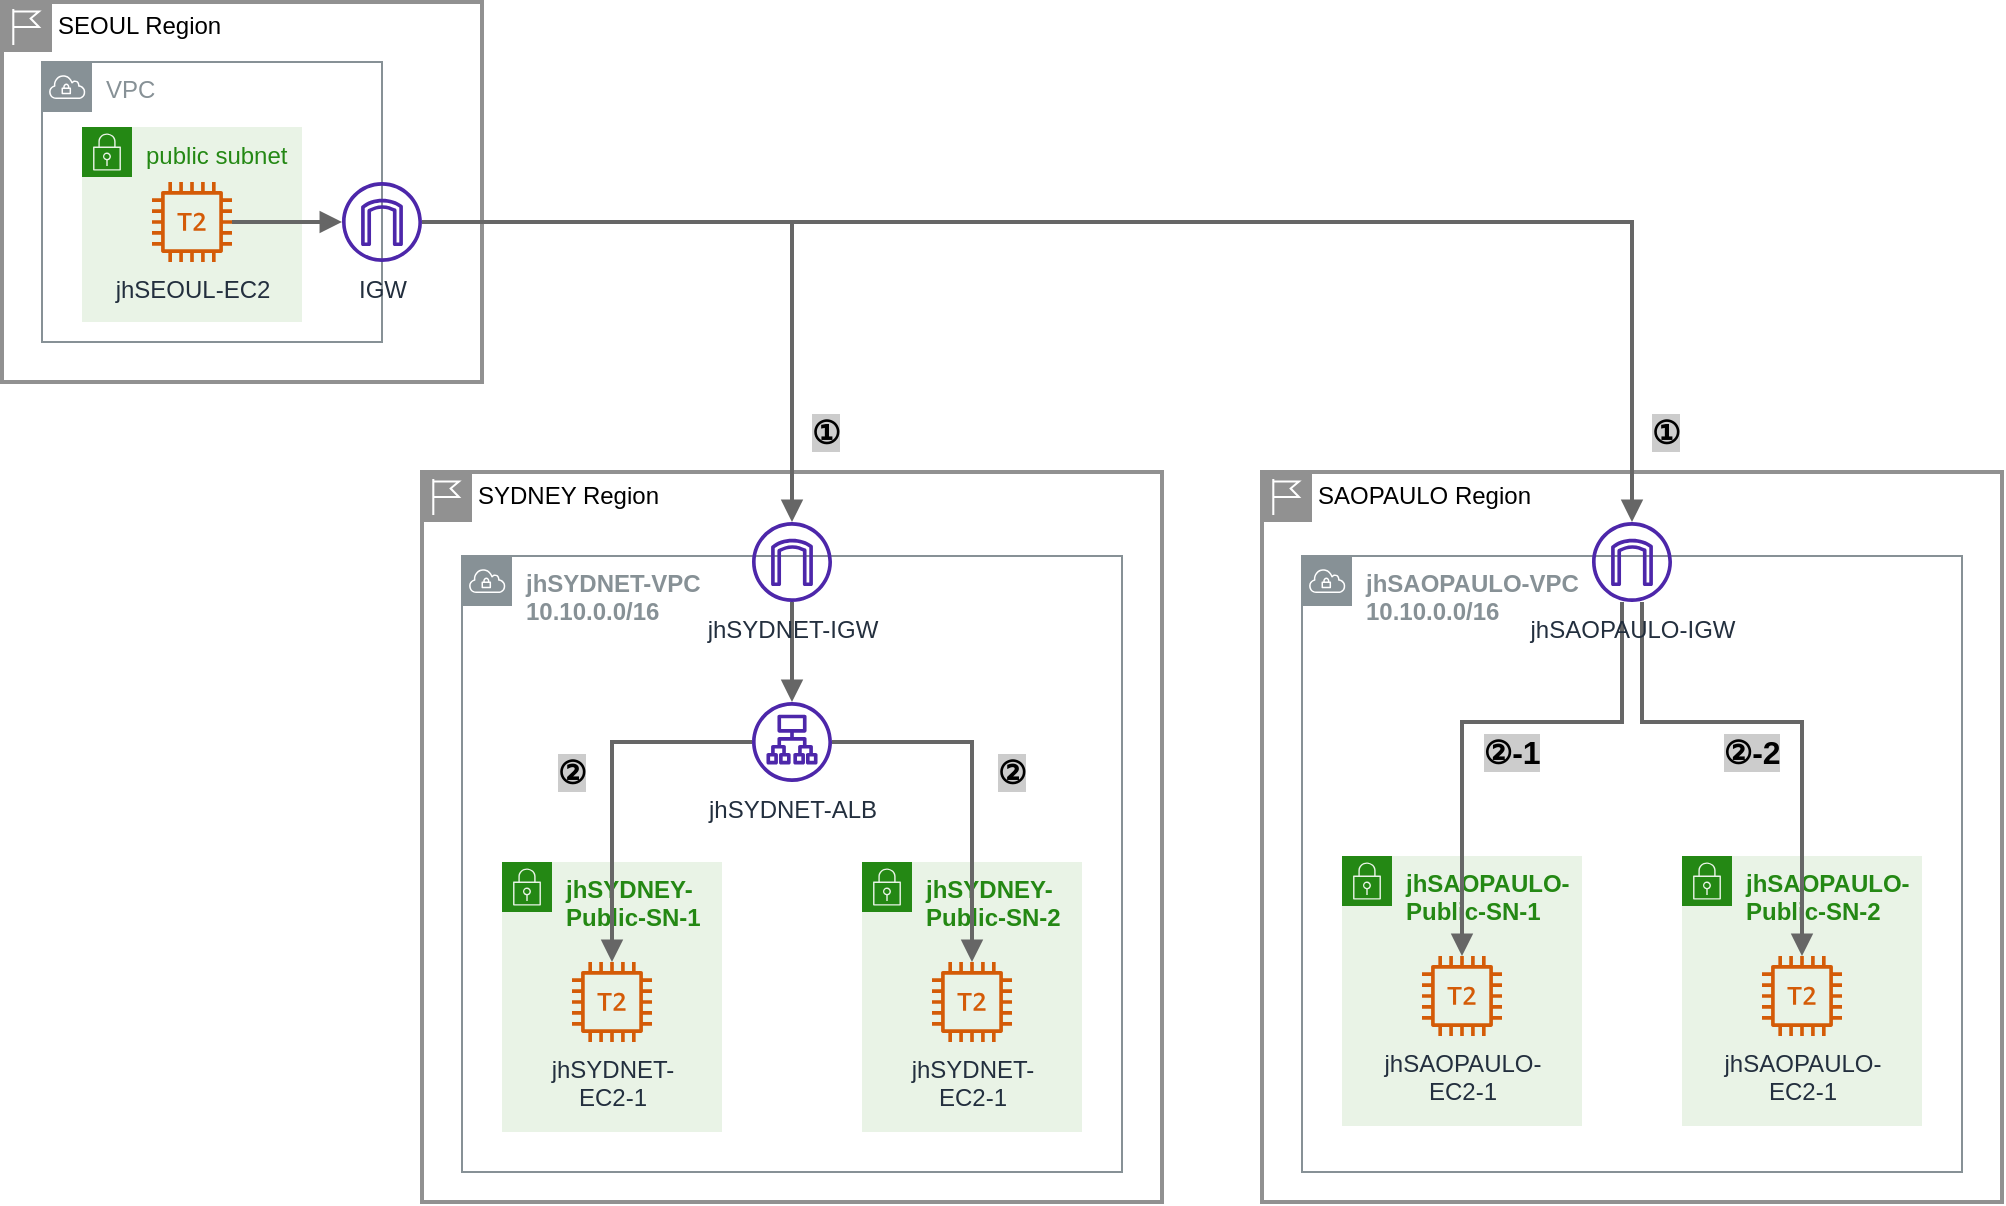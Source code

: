 <mxfile version="20.6.2" type="device"><diagram id="9LgRRo5xn6w2Pe5iogDy" name="페이지-1"><mxGraphModel dx="1106" dy="892" grid="1" gridSize="10" guides="1" tooltips="1" connect="1" arrows="1" fold="1" page="1" pageScale="1" pageWidth="827" pageHeight="1169" math="0" shadow="0"><root><mxCell id="0"/><mxCell id="1" parent="0"/><mxCell id="WRNTQnTr-wmCQ1h58Oo8-1" value="SYDNEY Region" style="shape=mxgraph.ibm.box;prType=region;fontStyle=0;verticalAlign=top;align=left;spacingLeft=32;spacingTop=4;fillColor=none;rounded=0;whiteSpace=wrap;html=1;strokeColor=#919191;strokeWidth=2;dashed=0;container=1;spacing=-4;collapsible=0;expand=0;recursiveResize=0;" parent="1" vertex="1"><mxGeometry x="220" y="375" width="370" height="365" as="geometry"/></mxCell><mxCell id="WRNTQnTr-wmCQ1h58Oo8-2" value="&lt;b&gt;jhSYDNET-VPC&lt;br&gt;10.10.0.0/16&lt;/b&gt;" style="sketch=0;outlineConnect=0;gradientColor=none;html=1;whiteSpace=wrap;fontSize=12;fontStyle=0;shape=mxgraph.aws4.group;grIcon=mxgraph.aws4.group_vpc;strokeColor=#879196;fillColor=none;verticalAlign=top;align=left;spacingLeft=30;fontColor=#879196;dashed=0;" parent="WRNTQnTr-wmCQ1h58Oo8-1" vertex="1"><mxGeometry x="20" y="42" width="330" height="308" as="geometry"/></mxCell><mxCell id="WRNTQnTr-wmCQ1h58Oo8-3" value="&lt;b&gt;jhSYDNEY-Public-SN-1&lt;/b&gt;" style="points=[[0,0],[0.25,0],[0.5,0],[0.75,0],[1,0],[1,0.25],[1,0.5],[1,0.75],[1,1],[0.75,1],[0.5,1],[0.25,1],[0,1],[0,0.75],[0,0.5],[0,0.25]];outlineConnect=0;gradientColor=none;html=1;whiteSpace=wrap;fontSize=12;fontStyle=0;container=1;pointerEvents=0;collapsible=0;recursiveResize=0;shape=mxgraph.aws4.group;grIcon=mxgraph.aws4.group_security_group;grStroke=0;strokeColor=#248814;fillColor=#E9F3E6;verticalAlign=top;align=left;spacingLeft=30;fontColor=#248814;dashed=0;" parent="WRNTQnTr-wmCQ1h58Oo8-1" vertex="1"><mxGeometry x="40" y="195" width="110" height="135" as="geometry"/></mxCell><mxCell id="WRNTQnTr-wmCQ1h58Oo8-4" value="jhSYDNET-&lt;br&gt;EC2-1" style="sketch=0;outlineConnect=0;fontColor=#232F3E;gradientColor=none;fillColor=#D45B07;strokeColor=none;dashed=0;verticalLabelPosition=bottom;verticalAlign=top;align=center;html=1;fontSize=12;fontStyle=0;aspect=fixed;pointerEvents=1;shape=mxgraph.aws4.t2_instance;" parent="WRNTQnTr-wmCQ1h58Oo8-3" vertex="1"><mxGeometry x="35" y="50" width="40" height="40" as="geometry"/></mxCell><mxCell id="WRNTQnTr-wmCQ1h58Oo8-5" value="&lt;b&gt;jhSYDNEY-Public-SN-2&lt;/b&gt;" style="points=[[0,0],[0.25,0],[0.5,0],[0.75,0],[1,0],[1,0.25],[1,0.5],[1,0.75],[1,1],[0.75,1],[0.5,1],[0.25,1],[0,1],[0,0.75],[0,0.5],[0,0.25]];outlineConnect=0;gradientColor=none;html=1;whiteSpace=wrap;fontSize=12;fontStyle=0;container=1;pointerEvents=0;collapsible=0;recursiveResize=0;shape=mxgraph.aws4.group;grIcon=mxgraph.aws4.group_security_group;grStroke=0;strokeColor=#248814;fillColor=#E9F3E6;verticalAlign=top;align=left;spacingLeft=30;fontColor=#248814;dashed=0;" parent="WRNTQnTr-wmCQ1h58Oo8-1" vertex="1"><mxGeometry x="220" y="195" width="110" height="135" as="geometry"/></mxCell><mxCell id="WRNTQnTr-wmCQ1h58Oo8-6" value="jhSYDNET-&lt;br&gt;EC2-1" style="sketch=0;outlineConnect=0;fontColor=#232F3E;gradientColor=none;fillColor=#D45B07;strokeColor=none;dashed=0;verticalLabelPosition=bottom;verticalAlign=top;align=center;html=1;fontSize=12;fontStyle=0;aspect=fixed;pointerEvents=1;shape=mxgraph.aws4.t2_instance;" parent="WRNTQnTr-wmCQ1h58Oo8-5" vertex="1"><mxGeometry x="35" y="50" width="40" height="40" as="geometry"/></mxCell><mxCell id="WRNTQnTr-wmCQ1h58Oo8-7" style="edgeStyle=orthogonalEdgeStyle;rounded=0;orthogonalLoop=1;jettySize=auto;html=1;endArrow=block;endFill=1;strokeWidth=2;fillColor=#f5f5f5;strokeColor=#666666;" parent="WRNTQnTr-wmCQ1h58Oo8-1" source="WRNTQnTr-wmCQ1h58Oo8-8" target="WRNTQnTr-wmCQ1h58Oo8-11" edge="1"><mxGeometry relative="1" as="geometry"/></mxCell><mxCell id="WRNTQnTr-wmCQ1h58Oo8-8" value="jhSYDNET-IGW" style="sketch=0;outlineConnect=0;fontColor=#232F3E;gradientColor=none;fillColor=#4D27AA;strokeColor=none;dashed=0;verticalLabelPosition=bottom;verticalAlign=top;align=center;html=1;fontSize=12;fontStyle=0;aspect=fixed;pointerEvents=1;shape=mxgraph.aws4.internet_gateway;" parent="WRNTQnTr-wmCQ1h58Oo8-1" vertex="1"><mxGeometry x="165" y="25" width="40" height="40" as="geometry"/></mxCell><mxCell id="WRNTQnTr-wmCQ1h58Oo8-9" style="edgeStyle=orthogonalEdgeStyle;rounded=0;orthogonalLoop=1;jettySize=auto;html=1;endArrow=block;endFill=1;strokeWidth=2;fillColor=#f5f5f5;strokeColor=#666666;" parent="WRNTQnTr-wmCQ1h58Oo8-1" source="WRNTQnTr-wmCQ1h58Oo8-11" target="WRNTQnTr-wmCQ1h58Oo8-4" edge="1"><mxGeometry relative="1" as="geometry"/></mxCell><mxCell id="WRNTQnTr-wmCQ1h58Oo8-10" style="edgeStyle=orthogonalEdgeStyle;rounded=0;orthogonalLoop=1;jettySize=auto;html=1;endArrow=block;endFill=1;strokeWidth=2;fillColor=#f5f5f5;strokeColor=#666666;" parent="WRNTQnTr-wmCQ1h58Oo8-1" source="WRNTQnTr-wmCQ1h58Oo8-11" target="WRNTQnTr-wmCQ1h58Oo8-6" edge="1"><mxGeometry relative="1" as="geometry"/></mxCell><mxCell id="WRNTQnTr-wmCQ1h58Oo8-11" value="jhSYDNET-ALB" style="sketch=0;outlineConnect=0;fontColor=#232F3E;gradientColor=none;fillColor=#4D27AA;strokeColor=none;dashed=0;verticalLabelPosition=bottom;verticalAlign=top;align=center;html=1;fontSize=12;fontStyle=0;aspect=fixed;pointerEvents=1;shape=mxgraph.aws4.application_load_balancer;" parent="WRNTQnTr-wmCQ1h58Oo8-1" vertex="1"><mxGeometry x="165" y="115" width="40" height="40" as="geometry"/></mxCell><mxCell id="WRNTQnTr-wmCQ1h58Oo8-12" value="②" style="text;html=1;strokeColor=none;fillColor=none;align=center;verticalAlign=middle;whiteSpace=wrap;rounded=0;labelBackgroundColor=#CCCCCC;fontSize=16;fontStyle=1" parent="WRNTQnTr-wmCQ1h58Oo8-1" vertex="1"><mxGeometry x="60" y="135" width="30" height="30" as="geometry"/></mxCell><mxCell id="WRNTQnTr-wmCQ1h58Oo8-13" value="②" style="text;html=1;strokeColor=none;fillColor=none;align=center;verticalAlign=middle;whiteSpace=wrap;rounded=0;labelBackgroundColor=#CCCCCC;fontSize=16;fontStyle=1" parent="WRNTQnTr-wmCQ1h58Oo8-1" vertex="1"><mxGeometry x="280" y="135" width="30" height="30" as="geometry"/></mxCell><mxCell id="WRNTQnTr-wmCQ1h58Oo8-17" value="SAOPAULO Region" style="shape=mxgraph.ibm.box;prType=region;fontStyle=0;verticalAlign=top;align=left;spacingLeft=32;spacingTop=4;fillColor=none;rounded=0;whiteSpace=wrap;html=1;strokeColor=#919191;strokeWidth=2;dashed=0;container=1;spacing=-4;collapsible=0;expand=0;recursiveResize=0;" parent="1" vertex="1"><mxGeometry x="640" y="375" width="370" height="365" as="geometry"/></mxCell><mxCell id="WRNTQnTr-wmCQ1h58Oo8-18" value="&lt;b&gt;jhSAOPAULO-VPC&lt;br&gt;10.10.0.0/16&lt;/b&gt;" style="sketch=0;outlineConnect=0;gradientColor=none;html=1;whiteSpace=wrap;fontSize=12;fontStyle=0;shape=mxgraph.aws4.group;grIcon=mxgraph.aws4.group_vpc;strokeColor=#879196;fillColor=none;verticalAlign=top;align=left;spacingLeft=30;fontColor=#879196;dashed=0;" parent="WRNTQnTr-wmCQ1h58Oo8-17" vertex="1"><mxGeometry x="20" y="42" width="330" height="308" as="geometry"/></mxCell><mxCell id="WRNTQnTr-wmCQ1h58Oo8-19" value="&lt;b&gt;jhSAOPAULO-Public-SN-1&lt;/b&gt;" style="points=[[0,0],[0.25,0],[0.5,0],[0.75,0],[1,0],[1,0.25],[1,0.5],[1,0.75],[1,1],[0.75,1],[0.5,1],[0.25,1],[0,1],[0,0.75],[0,0.5],[0,0.25]];outlineConnect=0;gradientColor=none;html=1;whiteSpace=wrap;fontSize=12;fontStyle=0;container=1;pointerEvents=0;collapsible=0;recursiveResize=0;shape=mxgraph.aws4.group;grIcon=mxgraph.aws4.group_security_group;grStroke=0;strokeColor=#248814;fillColor=#E9F3E6;verticalAlign=top;align=left;spacingLeft=30;fontColor=#248814;dashed=0;" parent="WRNTQnTr-wmCQ1h58Oo8-17" vertex="1"><mxGeometry x="40" y="192" width="120" height="135" as="geometry"/></mxCell><mxCell id="WRNTQnTr-wmCQ1h58Oo8-20" value="jhSAOPAULO-&lt;br&gt;EC2-1" style="sketch=0;outlineConnect=0;fontColor=#232F3E;gradientColor=none;fillColor=#D45B07;strokeColor=none;dashed=0;verticalLabelPosition=bottom;verticalAlign=top;align=center;html=1;fontSize=12;fontStyle=0;aspect=fixed;pointerEvents=1;shape=mxgraph.aws4.t2_instance;" parent="WRNTQnTr-wmCQ1h58Oo8-19" vertex="1"><mxGeometry x="40" y="50" width="40" height="40" as="geometry"/></mxCell><mxCell id="WRNTQnTr-wmCQ1h58Oo8-21" value="&lt;b&gt;jhSAOPAULO-Public-SN-2&lt;/b&gt;" style="points=[[0,0],[0.25,0],[0.5,0],[0.75,0],[1,0],[1,0.25],[1,0.5],[1,0.75],[1,1],[0.75,1],[0.5,1],[0.25,1],[0,1],[0,0.75],[0,0.5],[0,0.25]];outlineConnect=0;gradientColor=none;html=1;whiteSpace=wrap;fontSize=12;fontStyle=0;container=1;pointerEvents=0;collapsible=0;recursiveResize=0;shape=mxgraph.aws4.group;grIcon=mxgraph.aws4.group_security_group;grStroke=0;strokeColor=#248814;fillColor=#E9F3E6;verticalAlign=top;align=left;spacingLeft=30;fontColor=#248814;dashed=0;" parent="WRNTQnTr-wmCQ1h58Oo8-17" vertex="1"><mxGeometry x="210" y="192" width="120" height="135" as="geometry"/></mxCell><mxCell id="WRNTQnTr-wmCQ1h58Oo8-22" value="jhSAOPAULO-&lt;br&gt;EC2-1" style="sketch=0;outlineConnect=0;fontColor=#232F3E;gradientColor=none;fillColor=#D45B07;strokeColor=none;dashed=0;verticalLabelPosition=bottom;verticalAlign=top;align=center;html=1;fontSize=12;fontStyle=0;aspect=fixed;pointerEvents=1;shape=mxgraph.aws4.t2_instance;" parent="WRNTQnTr-wmCQ1h58Oo8-21" vertex="1"><mxGeometry x="40" y="50" width="40" height="40" as="geometry"/></mxCell><mxCell id="WRNTQnTr-wmCQ1h58Oo8-23" style="edgeStyle=orthogonalEdgeStyle;rounded=0;orthogonalLoop=1;jettySize=auto;html=1;endArrow=block;endFill=1;strokeWidth=2;fillColor=#f5f5f5;strokeColor=#666666;" parent="WRNTQnTr-wmCQ1h58Oo8-17" source="WRNTQnTr-wmCQ1h58Oo8-25" target="WRNTQnTr-wmCQ1h58Oo8-20" edge="1"><mxGeometry relative="1" as="geometry"><Array as="points"><mxPoint x="180" y="125"/><mxPoint x="100" y="125"/></Array></mxGeometry></mxCell><mxCell id="WRNTQnTr-wmCQ1h58Oo8-24" style="edgeStyle=orthogonalEdgeStyle;rounded=0;orthogonalLoop=1;jettySize=auto;html=1;endArrow=block;endFill=1;strokeWidth=2;fillColor=#f5f5f5;strokeColor=#666666;" parent="WRNTQnTr-wmCQ1h58Oo8-17" source="WRNTQnTr-wmCQ1h58Oo8-25" target="WRNTQnTr-wmCQ1h58Oo8-22" edge="1"><mxGeometry relative="1" as="geometry"><Array as="points"><mxPoint x="190" y="125"/><mxPoint x="270" y="125"/></Array></mxGeometry></mxCell><mxCell id="WRNTQnTr-wmCQ1h58Oo8-25" value="jhSAOPAULO-IGW" style="sketch=0;outlineConnect=0;fontColor=#232F3E;gradientColor=none;fillColor=#4D27AA;strokeColor=none;dashed=0;verticalLabelPosition=bottom;verticalAlign=top;align=center;html=1;fontSize=12;fontStyle=0;aspect=fixed;pointerEvents=1;shape=mxgraph.aws4.internet_gateway;" parent="WRNTQnTr-wmCQ1h58Oo8-17" vertex="1"><mxGeometry x="165" y="25" width="40" height="40" as="geometry"/></mxCell><mxCell id="WRNTQnTr-wmCQ1h58Oo8-26" value="②-1" style="text;html=1;strokeColor=none;fillColor=none;align=center;verticalAlign=middle;whiteSpace=wrap;rounded=0;labelBackgroundColor=#CCCCCC;fontSize=16;fontStyle=1" parent="WRNTQnTr-wmCQ1h58Oo8-17" vertex="1"><mxGeometry x="110" y="125" width="30" height="30" as="geometry"/></mxCell><mxCell id="WRNTQnTr-wmCQ1h58Oo8-27" value="②-2" style="text;html=1;strokeColor=none;fillColor=none;align=center;verticalAlign=middle;whiteSpace=wrap;rounded=0;labelBackgroundColor=#CCCCCC;fontSize=16;fontStyle=1" parent="WRNTQnTr-wmCQ1h58Oo8-17" vertex="1"><mxGeometry x="230" y="125" width="30" height="30" as="geometry"/></mxCell><mxCell id="WRNTQnTr-wmCQ1h58Oo8-28" value="①" style="text;html=1;strokeColor=none;fillColor=none;align=center;verticalAlign=middle;whiteSpace=wrap;rounded=0;labelBackgroundColor=#CCCCCC;fontSize=16;fontStyle=1" parent="1" vertex="1"><mxGeometry x="830" y="340" width="24" height="30" as="geometry"/></mxCell><mxCell id="WRNTQnTr-wmCQ1h58Oo8-29" value="①" style="text;html=1;strokeColor=none;fillColor=none;align=center;verticalAlign=middle;whiteSpace=wrap;rounded=0;labelBackgroundColor=#CCCCCC;fontSize=16;fontStyle=1" parent="1" vertex="1"><mxGeometry x="410" y="340" width="24" height="30" as="geometry"/></mxCell><mxCell id="WRNTQnTr-wmCQ1h58Oo8-30" value="SEOUL Region" style="shape=mxgraph.ibm.box;prType=region;fontStyle=0;verticalAlign=top;align=left;spacingLeft=32;spacingTop=4;fillColor=none;rounded=0;whiteSpace=wrap;html=1;strokeColor=#919191;strokeWidth=2;dashed=0;container=1;spacing=-4;collapsible=0;expand=0;recursiveResize=0;" parent="1" vertex="1"><mxGeometry x="10" y="140" width="240" height="190" as="geometry"/></mxCell><mxCell id="WRNTQnTr-wmCQ1h58Oo8-31" value="VPC" style="sketch=0;outlineConnect=0;gradientColor=none;html=1;whiteSpace=wrap;fontSize=12;fontStyle=0;shape=mxgraph.aws4.group;grIcon=mxgraph.aws4.group_vpc;strokeColor=#879196;fillColor=none;verticalAlign=top;align=left;spacingLeft=30;fontColor=#879196;dashed=0;" parent="WRNTQnTr-wmCQ1h58Oo8-30" vertex="1"><mxGeometry x="20" y="30" width="170" height="140" as="geometry"/></mxCell><mxCell id="WRNTQnTr-wmCQ1h58Oo8-32" value="public subnet" style="points=[[0,0],[0.25,0],[0.5,0],[0.75,0],[1,0],[1,0.25],[1,0.5],[1,0.75],[1,1],[0.75,1],[0.5,1],[0.25,1],[0,1],[0,0.75],[0,0.5],[0,0.25]];outlineConnect=0;gradientColor=none;html=1;whiteSpace=wrap;fontSize=12;fontStyle=0;container=1;pointerEvents=0;collapsible=0;recursiveResize=0;shape=mxgraph.aws4.group;grIcon=mxgraph.aws4.group_security_group;grStroke=0;strokeColor=#248814;fillColor=#E9F3E6;verticalAlign=top;align=left;spacingLeft=30;fontColor=#248814;dashed=0;" parent="WRNTQnTr-wmCQ1h58Oo8-30" vertex="1"><mxGeometry x="40" y="62.5" width="110" height="97.5" as="geometry"/></mxCell><mxCell id="WRNTQnTr-wmCQ1h58Oo8-33" value="jhSEOUL-EC2" style="sketch=0;outlineConnect=0;fontColor=#232F3E;gradientColor=none;fillColor=#D45B07;strokeColor=none;dashed=0;verticalLabelPosition=bottom;verticalAlign=top;align=center;html=1;fontSize=12;fontStyle=0;aspect=fixed;pointerEvents=1;shape=mxgraph.aws4.t2_instance;" parent="WRNTQnTr-wmCQ1h58Oo8-32" vertex="1"><mxGeometry x="35" y="27.5" width="40" height="40" as="geometry"/></mxCell><mxCell id="WRNTQnTr-wmCQ1h58Oo8-34" value="IGW" style="sketch=0;outlineConnect=0;fontColor=#232F3E;gradientColor=none;fillColor=#4D27AA;strokeColor=none;dashed=0;verticalLabelPosition=bottom;verticalAlign=top;align=center;html=1;fontSize=12;fontStyle=0;aspect=fixed;pointerEvents=1;shape=mxgraph.aws4.internet_gateway;" parent="WRNTQnTr-wmCQ1h58Oo8-30" vertex="1"><mxGeometry x="170" y="90" width="40" height="40" as="geometry"/></mxCell><mxCell id="WRNTQnTr-wmCQ1h58Oo8-36" style="edgeStyle=orthogonalEdgeStyle;rounded=0;orthogonalLoop=1;jettySize=auto;html=1;strokeWidth=2;endArrow=block;endFill=1;fillColor=#f5f5f5;strokeColor=#666666;" parent="WRNTQnTr-wmCQ1h58Oo8-30" source="WRNTQnTr-wmCQ1h58Oo8-33" target="WRNTQnTr-wmCQ1h58Oo8-34" edge="1"><mxGeometry relative="1" as="geometry"/></mxCell><mxCell id="4AmKbTc0vl8uZncUrvQQ-1" style="edgeStyle=orthogonalEdgeStyle;rounded=0;orthogonalLoop=1;jettySize=auto;html=1;strokeWidth=2;fillColor=#f5f5f5;strokeColor=#666666;endArrow=block;endFill=1;" edge="1" parent="1" source="WRNTQnTr-wmCQ1h58Oo8-34" target="WRNTQnTr-wmCQ1h58Oo8-8"><mxGeometry relative="1" as="geometry"/></mxCell><mxCell id="4AmKbTc0vl8uZncUrvQQ-2" style="edgeStyle=orthogonalEdgeStyle;rounded=0;orthogonalLoop=1;jettySize=auto;html=1;strokeWidth=2;endArrow=block;endFill=1;fillColor=#f5f5f5;strokeColor=#666666;" edge="1" parent="1" source="WRNTQnTr-wmCQ1h58Oo8-34" target="WRNTQnTr-wmCQ1h58Oo8-25"><mxGeometry relative="1" as="geometry"/></mxCell></root></mxGraphModel></diagram></mxfile>